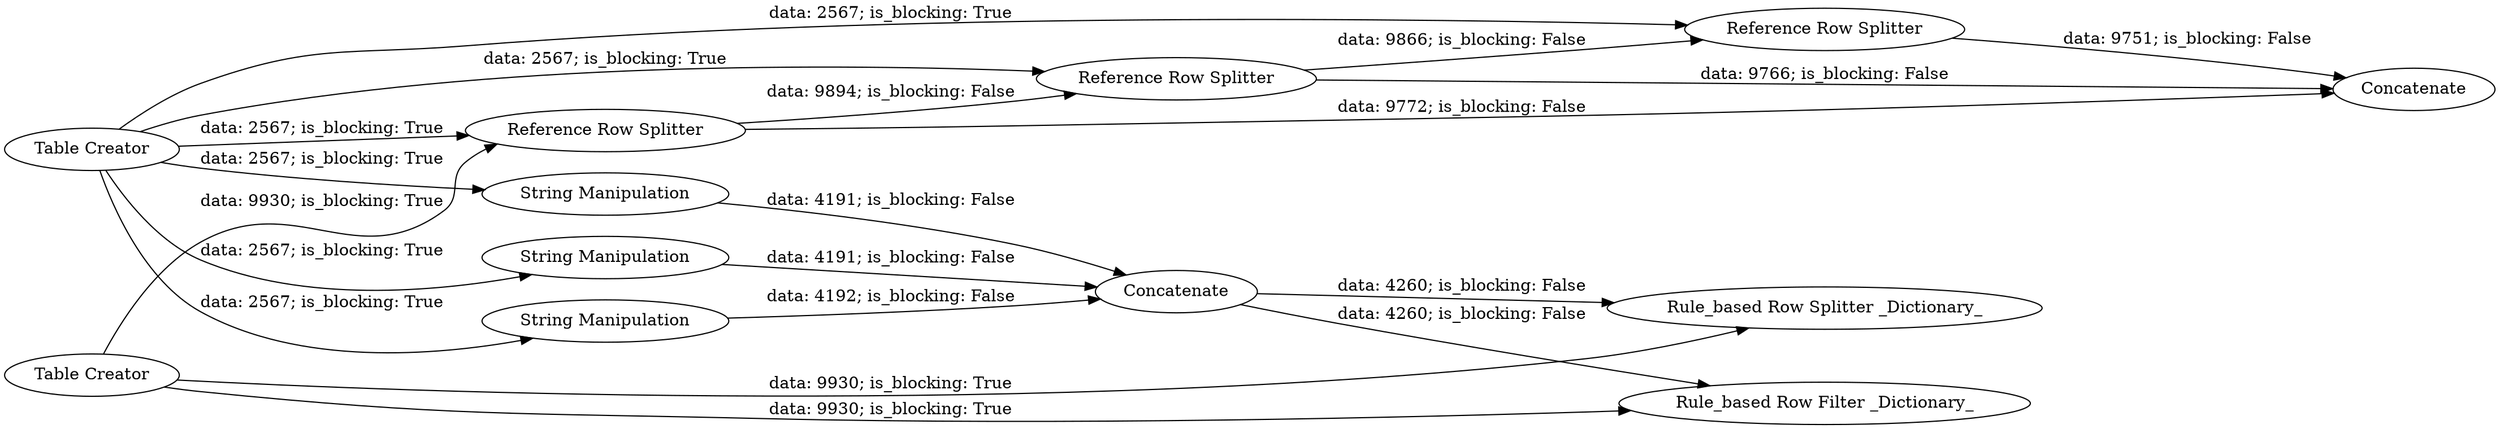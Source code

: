 digraph {
	"4559073553058330470_6" [label="Table Creator"]
	"4559073553058330470_10" [label="Rule_based Row Splitter _Dictionary_"]
	"4559073553058330470_5" [label="String Manipulation"]
	"4559073553058330470_15" [label="Reference Row Splitter"]
	"4559073553058330470_9" [label="String Manipulation"]
	"4559073553058330470_17" [label=Concatenate]
	"4559073553058330470_8" [label="String Manipulation"]
	"4559073553058330470_14" [label="Reference Row Splitter"]
	"4559073553058330470_4" [label="Rule_based Row Filter _Dictionary_"]
	"4559073553058330470_16" [label="Reference Row Splitter"]
	"4559073553058330470_1" [label="Table Creator"]
	"4559073553058330470_7" [label=Concatenate]
	"4559073553058330470_15" -> "4559073553058330470_16" [label="data: 9866; is_blocking: False"]
	"4559073553058330470_14" -> "4559073553058330470_15" [label="data: 9894; is_blocking: False"]
	"4559073553058330470_6" -> "4559073553058330470_8" [label="data: 2567; is_blocking: True"]
	"4559073553058330470_14" -> "4559073553058330470_17" [label="data: 9772; is_blocking: False"]
	"4559073553058330470_7" -> "4559073553058330470_4" [label="data: 4260; is_blocking: False"]
	"4559073553058330470_16" -> "4559073553058330470_17" [label="data: 9751; is_blocking: False"]
	"4559073553058330470_1" -> "4559073553058330470_10" [label="data: 9930; is_blocking: True"]
	"4559073553058330470_1" -> "4559073553058330470_4" [label="data: 9930; is_blocking: True"]
	"4559073553058330470_1" -> "4559073553058330470_14" [label="data: 9930; is_blocking: True"]
	"4559073553058330470_6" -> "4559073553058330470_9" [label="data: 2567; is_blocking: True"]
	"4559073553058330470_5" -> "4559073553058330470_7" [label="data: 4191; is_blocking: False"]
	"4559073553058330470_8" -> "4559073553058330470_7" [label="data: 4191; is_blocking: False"]
	"4559073553058330470_7" -> "4559073553058330470_10" [label="data: 4260; is_blocking: False"]
	"4559073553058330470_15" -> "4559073553058330470_17" [label="data: 9766; is_blocking: False"]
	"4559073553058330470_9" -> "4559073553058330470_7" [label="data: 4192; is_blocking: False"]
	"4559073553058330470_6" -> "4559073553058330470_15" [label="data: 2567; is_blocking: True"]
	"4559073553058330470_6" -> "4559073553058330470_14" [label="data: 2567; is_blocking: True"]
	"4559073553058330470_6" -> "4559073553058330470_16" [label="data: 2567; is_blocking: True"]
	"4559073553058330470_6" -> "4559073553058330470_5" [label="data: 2567; is_blocking: True"]
	rankdir=LR
}
